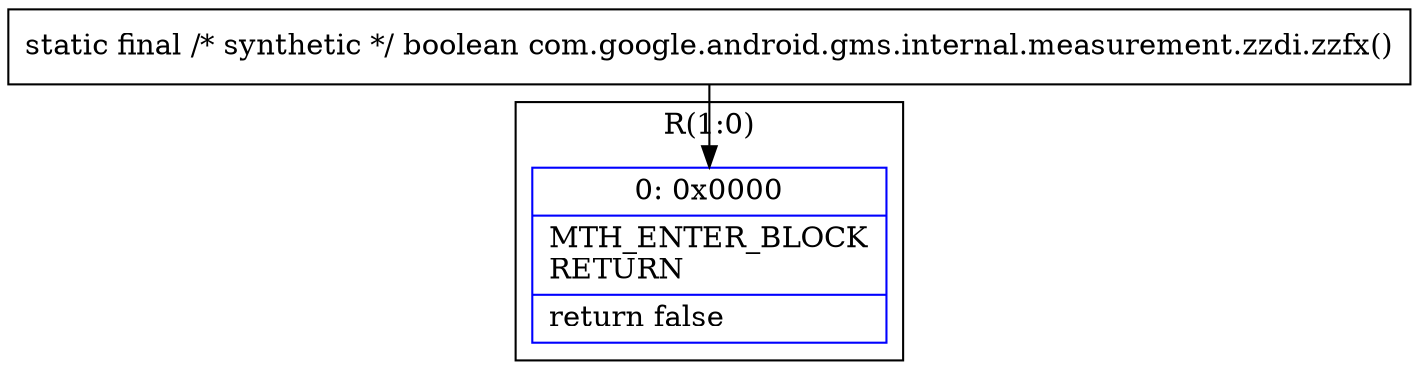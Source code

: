 digraph "CFG forcom.google.android.gms.internal.measurement.zzdi.zzfx()Z" {
subgraph cluster_Region_167677100 {
label = "R(1:0)";
node [shape=record,color=blue];
Node_0 [shape=record,label="{0\:\ 0x0000|MTH_ENTER_BLOCK\lRETURN\l|return false\l}"];
}
MethodNode[shape=record,label="{static final \/* synthetic *\/ boolean com.google.android.gms.internal.measurement.zzdi.zzfx() }"];
MethodNode -> Node_0;
}

